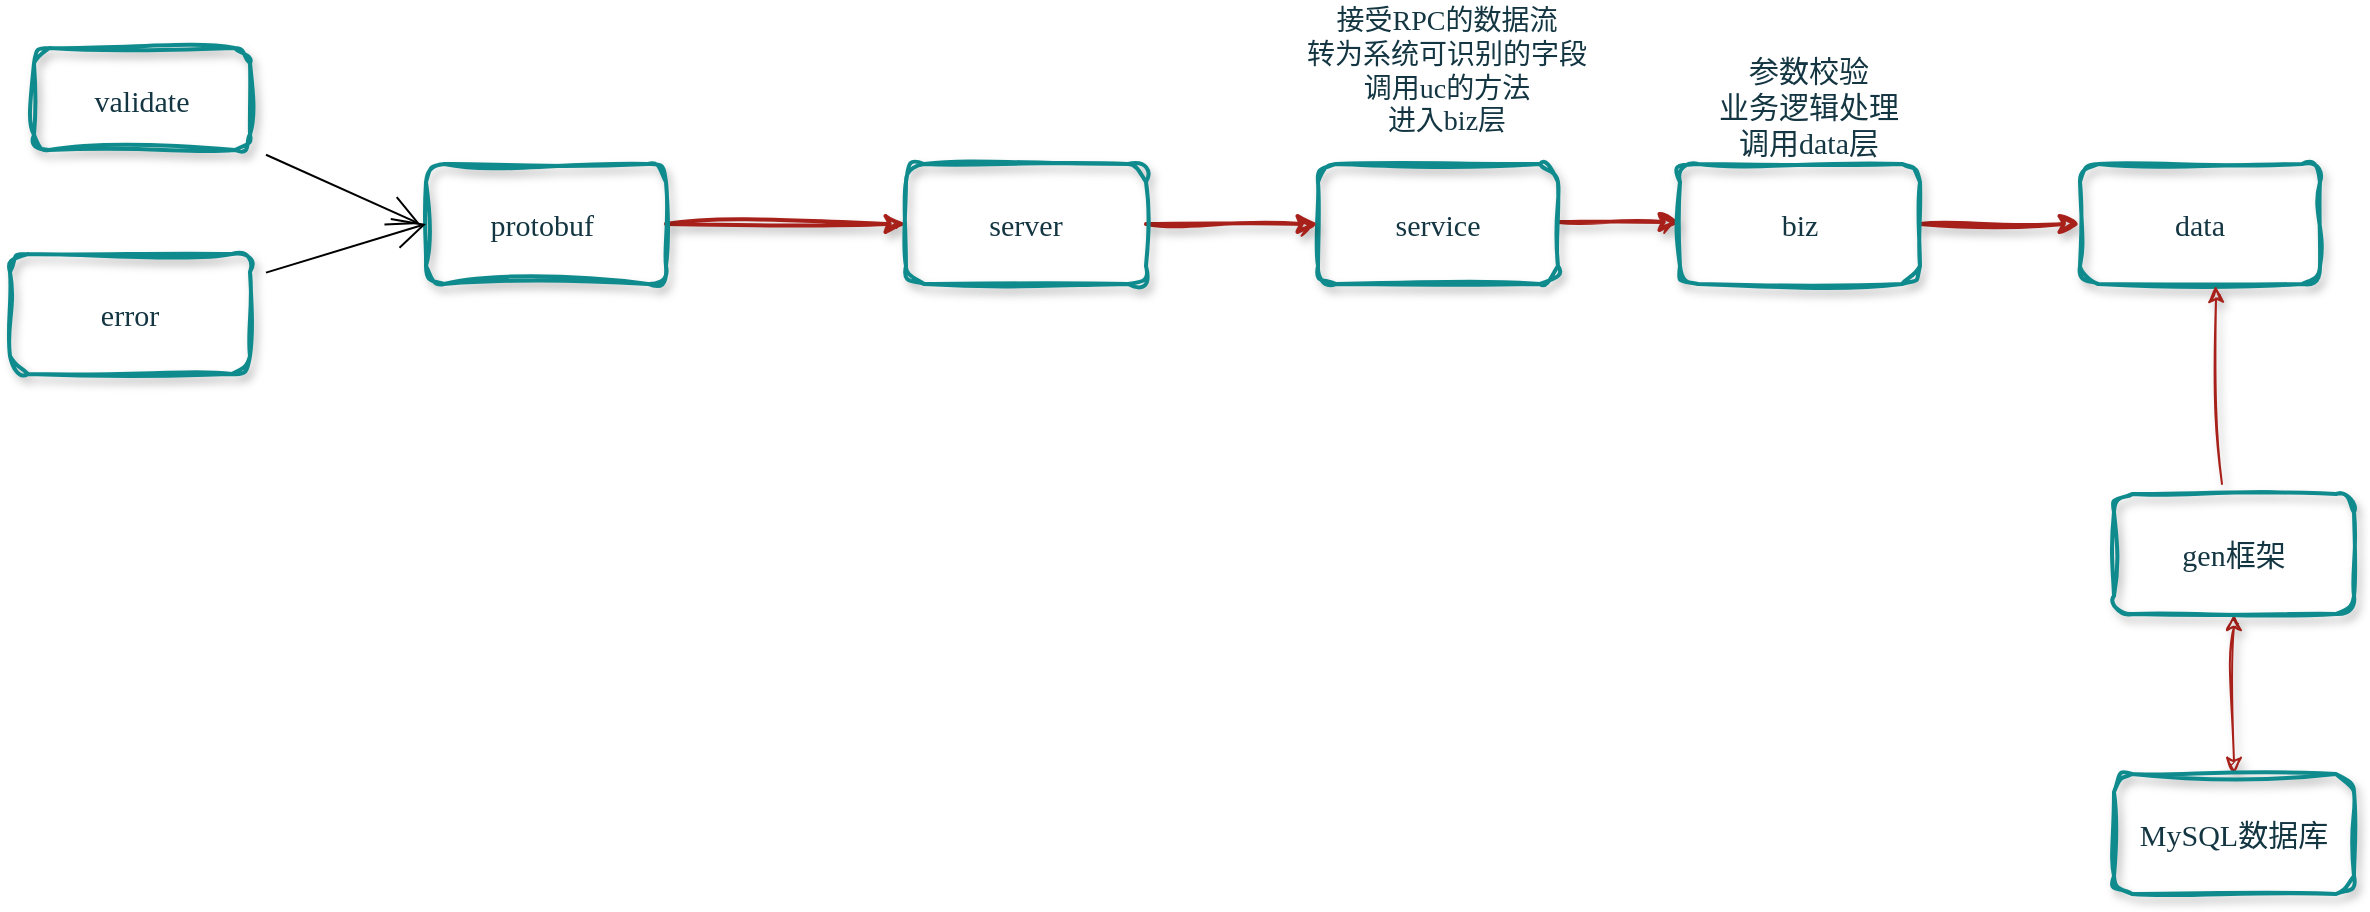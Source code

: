 <mxfile version="22.1.11" type="github">
  <diagram name="第 1 页" id="-jKrakLZdPmx5niNtz63">
    <mxGraphModel dx="3031" dy="1621" grid="0" gridSize="10" guides="1" tooltips="1" connect="1" arrows="1" fold="1" page="0" pageScale="1" pageWidth="827" pageHeight="1169" math="0" shadow="0">
      <root>
        <mxCell id="0" />
        <mxCell id="1" parent="0" />
        <mxCell id="I4LTgjotlInHx3if6aNa-10" value="" style="edgeStyle=orthogonalEdgeStyle;rounded=1;orthogonalLoop=1;jettySize=auto;html=1;fillColor=none;shadow=1;strokeWidth=2;fontSize=15;labelBackgroundColor=none;strokeColor=#A8201A;fontColor=default;sketch=1;curveFitting=1;jiggle=2;fontFamily=Comic Sans MS;" parent="1" source="I4LTgjotlInHx3if6aNa-1" target="I4LTgjotlInHx3if6aNa-9" edge="1">
          <mxGeometry relative="1" as="geometry" />
        </mxCell>
        <mxCell id="I4LTgjotlInHx3if6aNa-1" value="protobuf&amp;nbsp;" style="rounded=1;whiteSpace=wrap;html=1;fillColor=none;shadow=1;strokeWidth=2;fontSize=15;labelBackgroundColor=none;strokeColor=#0F8B8D;fontColor=#143642;sketch=1;curveFitting=1;jiggle=2;fontFamily=Comic Sans MS;" parent="1" vertex="1">
          <mxGeometry x="-435" y="-5" width="120" height="60" as="geometry" />
        </mxCell>
        <mxCell id="I4LTgjotlInHx3if6aNa-6" value="" style="edgeStyle=orthogonalEdgeStyle;rounded=1;orthogonalLoop=1;jettySize=auto;html=1;fillColor=none;shadow=1;strokeWidth=2;fontSize=15;labelBackgroundColor=none;strokeColor=#A8201A;fontColor=default;sketch=1;curveFitting=1;jiggle=2;fontFamily=Comic Sans MS;" parent="1" edge="1">
          <mxGeometry relative="1" as="geometry">
            <mxPoint x="131.0" y="24" as="sourcePoint" />
            <mxPoint x="192" y="24" as="targetPoint" />
          </mxGeometry>
        </mxCell>
        <mxCell id="I4LTgjotlInHx3if6aNa-2" value="service" style="rounded=1;whiteSpace=wrap;html=1;fillColor=none;shadow=1;strokeWidth=2;fontSize=15;labelBackgroundColor=none;strokeColor=#0F8B8D;fontColor=#143642;sketch=1;curveFitting=1;jiggle=2;fontFamily=Comic Sans MS;" parent="1" vertex="1">
          <mxGeometry x="11" y="-5" width="120" height="60" as="geometry" />
        </mxCell>
        <mxCell id="I4LTgjotlInHx3if6aNa-8" value="" style="edgeStyle=orthogonalEdgeStyle;rounded=1;orthogonalLoop=1;jettySize=auto;html=1;fillColor=none;shadow=1;strokeWidth=2;fontSize=15;labelBackgroundColor=none;strokeColor=#A8201A;fontColor=default;sketch=1;curveFitting=1;jiggle=2;fontFamily=Comic Sans MS;" parent="1" source="I4LTgjotlInHx3if6aNa-5" target="I4LTgjotlInHx3if6aNa-7" edge="1">
          <mxGeometry relative="1" as="geometry" />
        </mxCell>
        <mxCell id="I4LTgjotlInHx3if6aNa-5" value="biz" style="rounded=1;whiteSpace=wrap;html=1;fillColor=none;shadow=1;strokeWidth=2;fontSize=15;labelBackgroundColor=none;strokeColor=#0F8B8D;fontColor=#143642;sketch=1;curveFitting=1;jiggle=2;fontFamily=Comic Sans MS;" parent="1" vertex="1">
          <mxGeometry x="192" y="-5" width="120" height="60" as="geometry" />
        </mxCell>
        <mxCell id="I4LTgjotlInHx3if6aNa-7" value="data" style="rounded=1;whiteSpace=wrap;html=1;fillColor=none;shadow=1;strokeWidth=2;fontSize=15;labelBackgroundColor=none;strokeColor=#0F8B8D;fontColor=#143642;sketch=1;curveFitting=1;jiggle=2;fontFamily=Comic Sans MS;" parent="1" vertex="1">
          <mxGeometry x="392" y="-5" width="120" height="60" as="geometry" />
        </mxCell>
        <mxCell id="I4LTgjotlInHx3if6aNa-11" value="" style="edgeStyle=orthogonalEdgeStyle;rounded=1;orthogonalLoop=1;jettySize=auto;html=1;fillColor=none;shadow=1;strokeWidth=2;fontSize=15;labelBackgroundColor=none;strokeColor=#A8201A;fontColor=default;sketch=1;curveFitting=1;jiggle=2;fontFamily=Comic Sans MS;" parent="1" source="I4LTgjotlInHx3if6aNa-9" target="I4LTgjotlInHx3if6aNa-2" edge="1">
          <mxGeometry relative="1" as="geometry" />
        </mxCell>
        <mxCell id="I4LTgjotlInHx3if6aNa-9" value="server" style="rounded=1;whiteSpace=wrap;html=1;fillColor=none;shadow=1;strokeWidth=2;fontSize=15;labelBackgroundColor=none;strokeColor=#0F8B8D;fontColor=#143642;sketch=1;curveFitting=1;jiggle=2;fontFamily=Comic Sans MS;" parent="1" vertex="1">
          <mxGeometry x="-195" y="-5" width="120" height="60" as="geometry" />
        </mxCell>
        <mxCell id="I4LTgjotlInHx3if6aNa-12" value="" style="endArrow=classic;rounded=1;entryX=0.565;entryY=1.015;entryDx=0;entryDy=0;entryPerimeter=0;labelBackgroundColor=none;strokeColor=#A8201A;fontColor=default;verticalAlign=bottom;horizontal=0;labelBorderColor=none;html=1;sketch=1;curveFitting=1;jiggle=2;fontFamily=Comic Sans MS;shadow=1;fontSize=15;" parent="1" target="I4LTgjotlInHx3if6aNa-7" edge="1">
          <mxGeometry width="50" height="50" relative="1" as="geometry">
            <mxPoint x="463" y="155" as="sourcePoint" />
            <mxPoint x="155" y="23" as="targetPoint" />
          </mxGeometry>
        </mxCell>
        <mxCell id="I4LTgjotlInHx3if6aNa-17" value="" style="edgeStyle=orthogonalEdgeStyle;rounded=0;orthogonalLoop=1;jettySize=auto;html=1;strokeColor=#A8201A;fontColor=#143642;fillColor=#FAE5C7;startArrow=classic;startFill=1;sketch=1;curveFitting=1;jiggle=2;fontFamily=Comic Sans MS;shadow=1;fontSize=15;" parent="1" source="I4LTgjotlInHx3if6aNa-15" target="I4LTgjotlInHx3if6aNa-16" edge="1">
          <mxGeometry relative="1" as="geometry" />
        </mxCell>
        <mxCell id="I4LTgjotlInHx3if6aNa-15" value="gen框架" style="rounded=1;whiteSpace=wrap;html=1;fillColor=none;shadow=1;strokeWidth=2;fontSize=15;labelBackgroundColor=none;strokeColor=#0F8B8D;fontColor=#143642;sketch=1;curveFitting=1;jiggle=2;fontFamily=Comic Sans MS;" parent="1" vertex="1">
          <mxGeometry x="409" y="160" width="120" height="60" as="geometry" />
        </mxCell>
        <mxCell id="I4LTgjotlInHx3if6aNa-16" value="MySQL数据库" style="rounded=1;whiteSpace=wrap;html=1;fillColor=none;shadow=1;strokeWidth=2;fontSize=15;labelBackgroundColor=none;strokeColor=#0F8B8D;fontColor=#143642;sketch=1;curveFitting=1;jiggle=2;fontFamily=Comic Sans MS;" parent="1" vertex="1">
          <mxGeometry x="409" y="300" width="120" height="60" as="geometry" />
        </mxCell>
        <mxCell id="I4LTgjotlInHx3if6aNa-20" value="参数校验&lt;br style=&quot;font-size: 15px;&quot;&gt;业务逻辑处理&lt;br style=&quot;font-size: 15px;&quot;&gt;调用data层" style="text;html=1;strokeColor=none;fillColor=none;align=center;verticalAlign=middle;whiteSpace=wrap;rounded=0;fontColor=#143642;sketch=1;curveFitting=1;jiggle=2;fontFamily=Comic Sans MS;shadow=1;fontSize=15;" parent="1" vertex="1">
          <mxGeometry x="208" y="-57" width="97" height="45" as="geometry" />
        </mxCell>
        <mxCell id="I4LTgjotlInHx3if6aNa-21" value="&lt;div style=&quot;font-size: 14px;&quot;&gt;&lt;span style=&quot;background-color: initial;&quot;&gt;&lt;font style=&quot;font-size: 14px;&quot;&gt;接受RPC的数据流&lt;/font&gt;&lt;/span&gt;&lt;/div&gt;&lt;div style=&quot;font-size: 14px;&quot;&gt;&lt;span style=&quot;background-color: initial;&quot;&gt;&lt;font style=&quot;font-size: 14px;&quot;&gt;转为系统可识别的字段&lt;/font&gt;&lt;/span&gt;&lt;/div&gt;&lt;div style=&quot;font-size: 14px;&quot;&gt;&lt;span style=&quot;background-color: initial;&quot;&gt;&lt;font style=&quot;font-size: 14px;&quot;&gt;调用uc的方法&lt;/font&gt;&lt;/span&gt;&lt;/div&gt;&lt;div style=&quot;font-size: 14px;&quot;&gt;&lt;span style=&quot;background-color: initial;&quot;&gt;&lt;font style=&quot;font-size: 14px;&quot;&gt;进入biz层&lt;/font&gt;&lt;/span&gt;&lt;/div&gt;" style="text;html=1;strokeColor=none;fillColor=none;align=center;verticalAlign=middle;whiteSpace=wrap;rounded=0;fontColor=#143642;sketch=1;curveFitting=1;jiggle=2;fontFamily=Comic Sans MS;shadow=1;fontSize=15;" parent="1" vertex="1">
          <mxGeometry x="1" y="-83" width="149" height="63" as="geometry" />
        </mxCell>
        <mxCell id="Cx5WN4cpBMy6bfxERYib-6" style="edgeStyle=none;curved=1;rounded=0;orthogonalLoop=1;jettySize=auto;html=1;endArrow=open;startSize=14;endSize=14;sourcePerimeterSpacing=8;targetPerimeterSpacing=8;" edge="1" parent="1" source="Cx5WN4cpBMy6bfxERYib-4">
          <mxGeometry relative="1" as="geometry">
            <mxPoint x="-438" y="25" as="targetPoint" />
          </mxGeometry>
        </mxCell>
        <mxCell id="Cx5WN4cpBMy6bfxERYib-4" value="validate" style="rounded=1;whiteSpace=wrap;html=1;fillColor=none;shadow=1;strokeWidth=2;fontSize=15;labelBackgroundColor=none;strokeColor=#0F8B8D;fontColor=#143642;sketch=1;curveFitting=1;jiggle=2;fontFamily=Comic Sans MS;" vertex="1" parent="1">
          <mxGeometry x="-631" y="-63" width="108" height="51" as="geometry" />
        </mxCell>
        <mxCell id="Cx5WN4cpBMy6bfxERYib-7" style="edgeStyle=none;curved=1;rounded=0;orthogonalLoop=1;jettySize=auto;html=1;entryX=0;entryY=0.5;entryDx=0;entryDy=0;endArrow=open;startSize=14;endSize=14;sourcePerimeterSpacing=8;targetPerimeterSpacing=8;" edge="1" parent="1" source="Cx5WN4cpBMy6bfxERYib-5" target="I4LTgjotlInHx3if6aNa-1">
          <mxGeometry relative="1" as="geometry" />
        </mxCell>
        <mxCell id="Cx5WN4cpBMy6bfxERYib-5" value="error" style="rounded=1;whiteSpace=wrap;html=1;fillColor=none;shadow=1;strokeWidth=2;fontSize=15;labelBackgroundColor=none;strokeColor=#0F8B8D;fontColor=#143642;sketch=1;curveFitting=1;jiggle=2;fontFamily=Comic Sans MS;" vertex="1" parent="1">
          <mxGeometry x="-643" y="40" width="120" height="60" as="geometry" />
        </mxCell>
      </root>
    </mxGraphModel>
  </diagram>
</mxfile>
